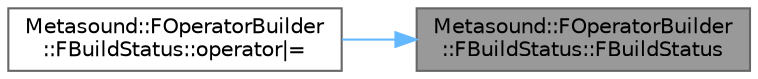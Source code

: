 digraph "Metasound::FOperatorBuilder::FBuildStatus::FBuildStatus"
{
 // INTERACTIVE_SVG=YES
 // LATEX_PDF_SIZE
  bgcolor="transparent";
  edge [fontname=Helvetica,fontsize=10,labelfontname=Helvetica,labelfontsize=10];
  node [fontname=Helvetica,fontsize=10,shape=box,height=0.2,width=0.4];
  rankdir="RL";
  Node1 [id="Node000001",label="Metasound::FOperatorBuilder\l::FBuildStatus::FBuildStatus",height=0.2,width=0.4,color="gray40", fillcolor="grey60", style="filled", fontcolor="black",tooltip=" "];
  Node1 -> Node2 [id="edge1_Node000001_Node000002",dir="back",color="steelblue1",style="solid",tooltip=" "];
  Node2 [id="Node000002",label="Metasound::FOperatorBuilder\l::FBuildStatus::operator\|=",height=0.2,width=0.4,color="grey40", fillcolor="white", style="filled",URL="$d7/d1a/structMetasound_1_1FOperatorBuilder_1_1FBuildStatus.html#a584bf93557c457371ebfc5e8974dc6cd",tooltip=" "];
}
